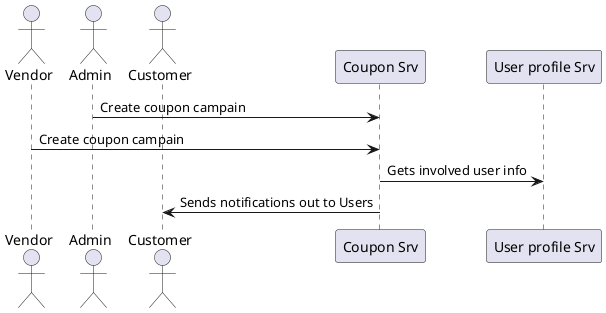 @startuml

actor "Vendor" as V
actor "Admin" as A
actor "Customer" as U
participant "Coupon Srv" as C
participant "User profile Srv" as UP


A -> C : Create coupon campain
V -> C : Create coupon campain
C -> UP : Gets involved user info
C -> U : Sends notifications out to Users
@enduml
